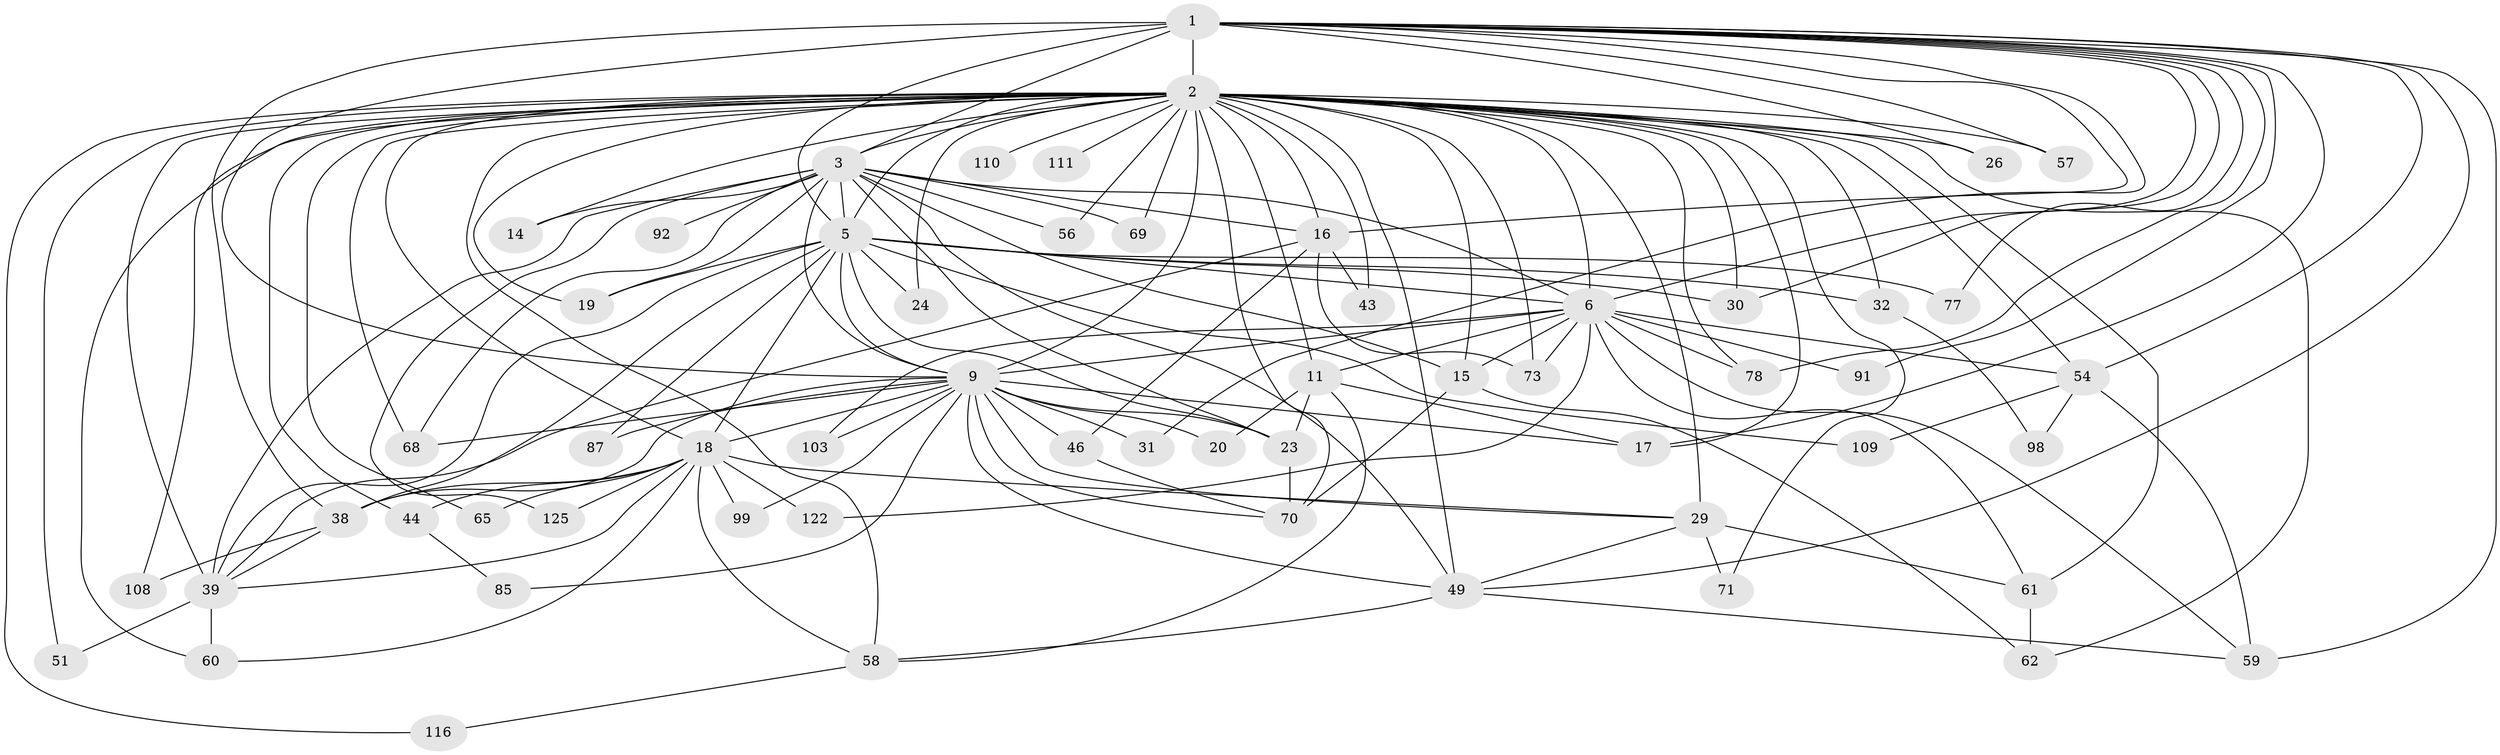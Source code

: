 // original degree distribution, {22: 0.006802721088435374, 19: 0.006802721088435374, 17: 0.013605442176870748, 25: 0.013605442176870748, 23: 0.006802721088435374, 28: 0.006802721088435374, 20: 0.006802721088435374, 27: 0.006802721088435374, 10: 0.013605442176870748, 7: 0.013605442176870748, 6: 0.034013605442176874, 2: 0.54421768707483, 4: 0.07482993197278912, 8: 0.027210884353741496, 3: 0.1836734693877551, 5: 0.034013605442176874, 9: 0.006802721088435374}
// Generated by graph-tools (version 1.1) at 2025/17/03/04/25 18:17:32]
// undirected, 58 vertices, 149 edges
graph export_dot {
graph [start="1"]
  node [color=gray90,style=filled];
  1 [super="+28+93"];
  2 [super="+4+7+48+12+10+27"];
  3 [super="+8+89"];
  5;
  6;
  9 [super="+63+13"];
  11;
  14;
  15 [super="+139+145"];
  16 [super="+37"];
  17;
  18 [super="+34+119"];
  19 [super="+147"];
  20;
  23 [super="+55+124"];
  24;
  26 [super="+80"];
  29 [super="+47+36"];
  30 [super="+133+50"];
  31;
  32;
  38 [super="+141+79+90+42"];
  39 [super="+67+45+74"];
  43;
  44;
  46 [super="+102"];
  49 [super="+135+136+64+75+120"];
  51 [super="+53"];
  54 [super="+121+94"];
  56;
  57;
  58 [super="+144"];
  59 [super="+104"];
  60 [super="+84"];
  61 [super="+83"];
  62 [super="+96"];
  65;
  68 [super="+81"];
  69;
  70 [super="+107"];
  71;
  73 [super="+140"];
  77;
  78 [super="+130+105"];
  85;
  87;
  91;
  92;
  98;
  99;
  103;
  108;
  109;
  110;
  111;
  116;
  122;
  125;
  1 -- 2 [weight=7];
  1 -- 3 [weight=2];
  1 -- 5;
  1 -- 6;
  1 -- 9;
  1 -- 26;
  1 -- 31;
  1 -- 38 [weight=3];
  1 -- 57;
  1 -- 59;
  1 -- 77;
  1 -- 78;
  1 -- 91;
  1 -- 16;
  1 -- 49;
  1 -- 54;
  1 -- 30;
  1 -- 17;
  2 -- 3 [weight=9];
  2 -- 5 [weight=6];
  2 -- 6 [weight=7];
  2 -- 9 [weight=9];
  2 -- 11 [weight=5];
  2 -- 17;
  2 -- 32;
  2 -- 57;
  2 -- 78;
  2 -- 71;
  2 -- 19;
  2 -- 30 [weight=3];
  2 -- 110;
  2 -- 111 [weight=2];
  2 -- 54 [weight=3];
  2 -- 116;
  2 -- 58;
  2 -- 61 [weight=2];
  2 -- 62;
  2 -- 65;
  2 -- 69;
  2 -- 14;
  2 -- 18 [weight=4];
  2 -- 29 [weight=4];
  2 -- 39 [weight=4];
  2 -- 44 [weight=3];
  2 -- 51 [weight=2];
  2 -- 60;
  2 -- 49 [weight=2];
  2 -- 73;
  2 -- 68;
  2 -- 26 [weight=2];
  2 -- 15;
  2 -- 16;
  2 -- 24;
  2 -- 43;
  2 -- 108;
  2 -- 56;
  2 -- 70;
  3 -- 5 [weight=2];
  3 -- 6 [weight=2];
  3 -- 9 [weight=2];
  3 -- 14;
  3 -- 56;
  3 -- 69;
  3 -- 92 [weight=2];
  3 -- 39;
  3 -- 16;
  3 -- 23;
  3 -- 125;
  3 -- 49;
  3 -- 19;
  3 -- 15;
  3 -- 68;
  5 -- 6;
  5 -- 9;
  5 -- 18;
  5 -- 19;
  5 -- 23 [weight=2];
  5 -- 24;
  5 -- 30;
  5 -- 32;
  5 -- 77;
  5 -- 87;
  5 -- 109;
  5 -- 38;
  5 -- 39;
  6 -- 9 [weight=2];
  6 -- 11;
  6 -- 15 [weight=2];
  6 -- 59;
  6 -- 61;
  6 -- 91;
  6 -- 103;
  6 -- 122;
  6 -- 54;
  6 -- 73;
  6 -- 78 [weight=2];
  9 -- 20;
  9 -- 29;
  9 -- 46;
  9 -- 49;
  9 -- 68;
  9 -- 99;
  9 -- 87;
  9 -- 38;
  9 -- 70;
  9 -- 103;
  9 -- 17;
  9 -- 18;
  9 -- 85;
  9 -- 23;
  9 -- 31;
  11 -- 17;
  11 -- 20;
  11 -- 23;
  11 -- 58;
  15 -- 62;
  15 -- 70;
  16 -- 43;
  16 -- 46;
  16 -- 73;
  16 -- 39;
  18 -- 38;
  18 -- 39;
  18 -- 60;
  18 -- 65;
  18 -- 99;
  18 -- 58;
  18 -- 44;
  18 -- 125;
  18 -- 122;
  18 -- 29;
  23 -- 70;
  29 -- 71;
  29 -- 61;
  29 -- 49;
  32 -- 98;
  38 -- 39;
  38 -- 108;
  39 -- 51;
  39 -- 60;
  44 -- 85;
  46 -- 70;
  49 -- 58;
  49 -- 59;
  54 -- 109;
  54 -- 98;
  54 -- 59;
  58 -- 116;
  61 -- 62;
}
